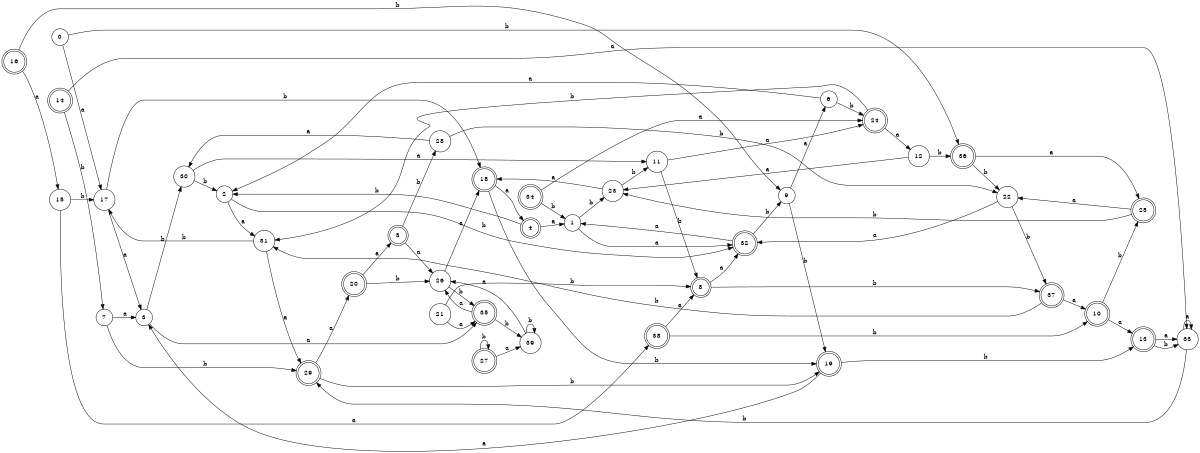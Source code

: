 digraph n32_1 {
__start0 [label="" shape="none"];

rankdir=LR;
size="8,5";

s0 [style="filled", color="black", fillcolor="white" shape="circle", label="0"];
s1 [style="filled", color="black", fillcolor="white" shape="circle", label="1"];
s2 [style="filled", color="black", fillcolor="white" shape="circle", label="2"];
s3 [style="filled", color="black", fillcolor="white" shape="circle", label="3"];
s4 [style="rounded,filled", color="black", fillcolor="white" shape="doublecircle", label="4"];
s5 [style="rounded,filled", color="black", fillcolor="white" shape="doublecircle", label="5"];
s6 [style="filled", color="black", fillcolor="white" shape="circle", label="6"];
s7 [style="filled", color="black", fillcolor="white" shape="circle", label="7"];
s8 [style="rounded,filled", color="black", fillcolor="white" shape="doublecircle", label="8"];
s9 [style="filled", color="black", fillcolor="white" shape="circle", label="9"];
s10 [style="rounded,filled", color="black", fillcolor="white" shape="doublecircle", label="10"];
s11 [style="filled", color="black", fillcolor="white" shape="circle", label="11"];
s12 [style="filled", color="black", fillcolor="white" shape="circle", label="12"];
s13 [style="rounded,filled", color="black", fillcolor="white" shape="doublecircle", label="13"];
s14 [style="rounded,filled", color="black", fillcolor="white" shape="doublecircle", label="14"];
s15 [style="filled", color="black", fillcolor="white" shape="circle", label="15"];
s16 [style="rounded,filled", color="black", fillcolor="white" shape="doublecircle", label="16"];
s17 [style="filled", color="black", fillcolor="white" shape="circle", label="17"];
s18 [style="rounded,filled", color="black", fillcolor="white" shape="doublecircle", label="18"];
s19 [style="rounded,filled", color="black", fillcolor="white" shape="doublecircle", label="19"];
s20 [style="rounded,filled", color="black", fillcolor="white" shape="doublecircle", label="20"];
s21 [style="filled", color="black", fillcolor="white" shape="circle", label="21"];
s22 [style="filled", color="black", fillcolor="white" shape="circle", label="22"];
s23 [style="filled", color="black", fillcolor="white" shape="circle", label="23"];
s24 [style="rounded,filled", color="black", fillcolor="white" shape="doublecircle", label="24"];
s25 [style="rounded,filled", color="black", fillcolor="white" shape="doublecircle", label="25"];
s26 [style="filled", color="black", fillcolor="white" shape="circle", label="26"];
s27 [style="rounded,filled", color="black", fillcolor="white" shape="doublecircle", label="27"];
s28 [style="filled", color="black", fillcolor="white" shape="circle", label="28"];
s29 [style="rounded,filled", color="black", fillcolor="white" shape="doublecircle", label="29"];
s30 [style="filled", color="black", fillcolor="white" shape="circle", label="30"];
s31 [style="filled", color="black", fillcolor="white" shape="circle", label="31"];
s32 [style="rounded,filled", color="black", fillcolor="white" shape="doublecircle", label="32"];
s33 [style="filled", color="black", fillcolor="white" shape="circle", label="33"];
s34 [style="rounded,filled", color="black", fillcolor="white" shape="doublecircle", label="34"];
s35 [style="rounded,filled", color="black", fillcolor="white" shape="doublecircle", label="35"];
s36 [style="rounded,filled", color="black", fillcolor="white" shape="doublecircle", label="36"];
s37 [style="rounded,filled", color="black", fillcolor="white" shape="doublecircle", label="37"];
s38 [style="rounded,filled", color="black", fillcolor="white" shape="doublecircle", label="38"];
s39 [style="filled", color="black", fillcolor="white" shape="circle", label="39"];
s0 -> s17 [label="a"];
s0 -> s36 [label="b"];
s1 -> s32 [label="a"];
s1 -> s23 [label="b"];
s2 -> s31 [label="a"];
s2 -> s32 [label="b"];
s3 -> s35 [label="a"];
s3 -> s30 [label="b"];
s4 -> s1 [label="a"];
s4 -> s2 [label="b"];
s5 -> s26 [label="a"];
s5 -> s28 [label="b"];
s6 -> s2 [label="a"];
s6 -> s24 [label="b"];
s7 -> s3 [label="a"];
s7 -> s29 [label="b"];
s8 -> s32 [label="a"];
s8 -> s37 [label="b"];
s9 -> s6 [label="a"];
s9 -> s19 [label="b"];
s10 -> s13 [label="a"];
s10 -> s25 [label="b"];
s11 -> s24 [label="a"];
s11 -> s8 [label="b"];
s12 -> s23 [label="a"];
s12 -> s36 [label="b"];
s13 -> s33 [label="a"];
s13 -> s33 [label="b"];
s14 -> s33 [label="a"];
s14 -> s7 [label="b"];
s15 -> s38 [label="a"];
s15 -> s17 [label="b"];
s16 -> s15 [label="a"];
s16 -> s9 [label="b"];
s17 -> s3 [label="a"];
s17 -> s18 [label="b"];
s18 -> s4 [label="a"];
s18 -> s19 [label="b"];
s19 -> s3 [label="a"];
s19 -> s13 [label="b"];
s20 -> s5 [label="a"];
s20 -> s26 [label="b"];
s21 -> s35 [label="a"];
s21 -> s8 [label="b"];
s22 -> s32 [label="a"];
s22 -> s37 [label="b"];
s23 -> s18 [label="a"];
s23 -> s11 [label="b"];
s24 -> s12 [label="a"];
s24 -> s31 [label="b"];
s25 -> s22 [label="a"];
s25 -> s23 [label="b"];
s26 -> s18 [label="a"];
s26 -> s35 [label="b"];
s27 -> s39 [label="a"];
s27 -> s27 [label="b"];
s28 -> s30 [label="a"];
s28 -> s22 [label="b"];
s29 -> s20 [label="a"];
s29 -> s19 [label="b"];
s30 -> s11 [label="a"];
s30 -> s2 [label="b"];
s31 -> s29 [label="a"];
s31 -> s17 [label="b"];
s32 -> s1 [label="a"];
s32 -> s9 [label="b"];
s33 -> s33 [label="a"];
s33 -> s29 [label="b"];
s34 -> s24 [label="a"];
s34 -> s1 [label="b"];
s35 -> s26 [label="a"];
s35 -> s39 [label="b"];
s36 -> s25 [label="a"];
s36 -> s22 [label="b"];
s37 -> s10 [label="a"];
s37 -> s31 [label="b"];
s38 -> s8 [label="a"];
s38 -> s10 [label="b"];
s39 -> s26 [label="a"];
s39 -> s39 [label="b"];

}